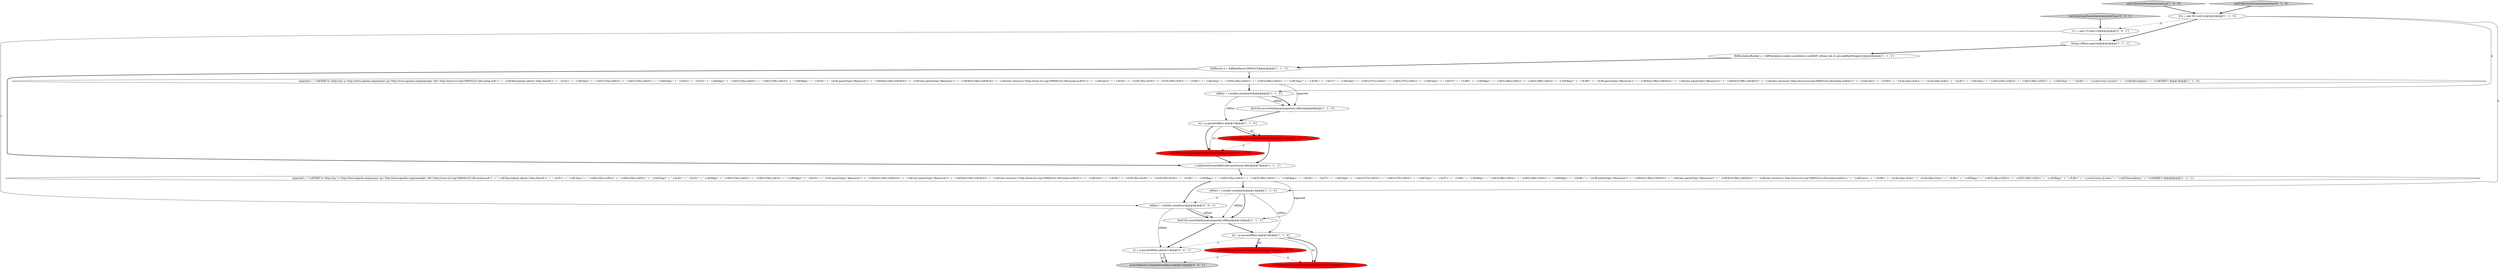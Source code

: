 digraph {
13 [style = filled, label = "b2 = p.parse(rdfXml,)@@@10@@@['1', '1', '0']", fillcolor = white, shape = ellipse image = "AAA0AAABBB1BBB"];
12 [style = filled, label = "rdfXml = s.build().serialize(b)@@@8@@@['1', '1', '0']", fillcolor = white, shape = ellipse image = "AAA0AAABBB1BBB"];
7 [style = filled, label = "RdfParser p = RdfXmlParser.DEFAULT@@@6@@@['1', '1', '1']", fillcolor = white, shape = ellipse image = "AAA0AAABBB1BBB"];
8 [style = filled, label = "testCollectionFormatAnnotations['1', '0', '0']", fillcolor = lightgray, shape = diamond image = "AAA0AAABBB1BBB"];
22 [style = filled, label = "c2 = p.parse(rdfXml,)@@@11@@@['0', '0', '1']", fillcolor = white, shape = ellipse image = "AAA0AAABBB3BBB"];
15 [style = filled, label = "expected = \"<rdf:RDF b='http://ns/' j='http://www.apache.org/juneau/' jp='http://www.apache.org/juneaubp/' rdf='http://www.w3.org/1999/02/22-rdf-syntax-ns#'>\" + \" <rdf:Description about='http://test/b'>\" + \" <b:f2>\" + \" <rdf:Seq>\" + \" <rdf:li>f2a</rdf:li>\" + \" <rdf:li>f2b</rdf:li>\" + \" </rdf:Seq>\" + \" </b:f2>\" + \" <b:f3>\" + \" <rdf:Bag>\" + \" <rdf:li>f3a</rdf:li>\" + \" <rdf:li>f3b</rdf:li>\" + \" </rdf:Bag>\" + \" </b:f3>\" + \" <b:f4 parseType='Resource'>\" + \" <rdf:first>f4a</rdf:first>\" + \" <rdf:rest parseType='Resource'>\" + \" <rdf:first>f4b</rdf:first>\" + \" <rdf:rest resource='http://www.w3.org/1999/02/22-rdf-syntax-ns#nil'/>\" + \" </rdf:rest>\" + \" </b:f4>\" + \" <b:f5>f5a</b:f5>\" + \" <b:f5>f5b</b:f5>\" + \" <b:f6>\" + \" <rdf:Seq>\" + \" <rdf:li>f6a</rdf:li>\" + \" <rdf:li>f6b</rdf:li>\" + \" </rdf:Seq>\" + \" </b:f6>\" + \" <b:f7>\" + \" <rdf:Seq>\" + \" <rdf:li>f7a</rdf:li>\" + \" <rdf:li>f7b</rdf:li>\" + \" </rdf:Seq>\" + \" </b:f7>\" + \" <b:f8>\" + \" <rdf:Bag>\" + \" <rdf:li>f8a</rdf:li>\" + \" <rdf:li>f8b</rdf:li>\" + \" </rdf:Bag>\" + \" </b:f8>\" + \" <b:f9 parseType='Resource'>\" + \" <rdf:first>f9a</rdf:first>\" + \" <rdf:rest parseType='Resource'>\" + \" <rdf:first>f9b</rdf:first>\" + \" <rdf:rest resource='http://www.w3.org/1999/02/22-rdf-syntax-ns#nil'/>\" + \" </rdf:rest>\" + \" </b:f9>\" + \" <b:fa>faa</b:fa>\" + \" <b:fa>fab</b:fa>\" + \" <b:fb>\" + \" <rdf:Seq>\" + \" <rdf:li>fba</rdf:li>\" + \" <rdf:li>fbb</rdf:li>\" + \" </rdf:Seq>\" + \" </b:fb>\" + \" <j:root>true</j:root>\" + \" </rdf:Description>\" + \"</rdf:RDF>\"@@@7@@@['1', '1', '0']", fillcolor = white, shape = ellipse image = "AAA0AAABBB1BBB"];
23 [style = filled, label = "testCollectionFormatAnnotationOnClass['0', '0', '1']", fillcolor = lightgray, shape = diamond image = "AAA0AAABBB3BBB"];
6 [style = filled, label = "assertObject(b).isSameSortedAs(b2)@@@11@@@['1', '0', '0']", fillcolor = red, shape = ellipse image = "AAA1AAABBB1BBB"];
17 [style = filled, label = "testCollectionFormatAnnotations['0', '1', '0']", fillcolor = lightgray, shape = diamond image = "AAA0AAABBB2BBB"];
3 [style = filled, label = "XmlUtils.assertXmlEquals(expected,rdfXml)@@@10@@@['1', '1', '1']", fillcolor = white, shape = ellipse image = "AAA0AAABBB1BBB"];
4 [style = filled, label = "String rdfXml,expected@@@4@@@['1', '1', '1']", fillcolor = white, shape = ellipse image = "AAA0AAABBB1BBB"];
10 [style = filled, label = "RdfSerializerBuilder s = RdfSerializer.create().xmlabbrev().set(RDF_rdfxml_tab,3).sq().addRootProperty()@@@5@@@['1', '1', '1']", fillcolor = white, shape = ellipse image = "AAA0AAABBB1BBB"];
16 [style = filled, label = "assertObject(b).isSameSortedJsonAs(b2)@@@11@@@['0', '1', '0']", fillcolor = red, shape = ellipse image = "AAA1AAABBB2BBB"];
5 [style = filled, label = "assertObject(b).isSameSortedAs(b2)@@@17@@@['1', '0', '0']", fillcolor = red, shape = ellipse image = "AAA1AAABBB1BBB"];
14 [style = filled, label = "b2 = p.parse(rdfXml,)@@@16@@@['1', '1', '0']", fillcolor = white, shape = ellipse image = "AAA0AAABBB1BBB"];
19 [style = filled, label = "assertObject(c).isSameSortedAs(c2)@@@12@@@['0', '0', '1']", fillcolor = lightgray, shape = ellipse image = "AAA0AAABBB3BBB"];
20 [style = filled, label = "C c = new C().init(),c2@@@3@@@['0', '0', '1']", fillcolor = white, shape = ellipse image = "AAA0AAABBB3BBB"];
0 [style = filled, label = "expected = \"<rdf:RDF b='http://ns/' j='http://www.apache.org/juneau/' jp='http://www.apache.org/juneaubp/' rdf='http://www.w3.org/1999/02/22-rdf-syntax-ns#'>\" + \" <rdf:Description about='http://test/b'>\" + \" <b:f2>\" + \" <rdf:Seq>\" + \" <rdf:li>f2a</rdf:li>\" + \" <rdf:li>f2b</rdf:li>\" + \" </rdf:Seq>\" + \" </b:f2>\" + \" <b:f3>\" + \" <rdf:Bag>\" + \" <rdf:li>f3a</rdf:li>\" + \" <rdf:li>f3b</rdf:li>\" + \" </rdf:Bag>\" + \" </b:f3>\" + \" <b:f4 parseType='Resource'>\" + \" <rdf:first>f4a</rdf:first>\" + \" <rdf:rest parseType='Resource'>\" + \" <rdf:first>f4b</rdf:first>\" + \" <rdf:rest resource='http://www.w3.org/1999/02/22-rdf-syntax-ns#nil'/>\" + \" </rdf:rest>\" + \" </b:f4>\" + \" <b:f5>f5a</b:f5>\" + \" <b:f5>f5b</b:f5>\" + \" <b:f6>\" + \" <rdf:Bag>\" + \" <rdf:li>f6a</rdf:li>\" + \" <rdf:li>f6b</rdf:li>\" + \" </rdf:Bag>\" + \" </b:f6>\" + \" <b:f7>\" + \" <rdf:Seq>\" + \" <rdf:li>f7a</rdf:li>\" + \" <rdf:li>f7b</rdf:li>\" + \" </rdf:Seq>\" + \" </b:f7>\" + \" <b:f8>\" + \" <rdf:Bag>\" + \" <rdf:li>f8a</rdf:li>\" + \" <rdf:li>f8b</rdf:li>\" + \" </rdf:Bag>\" + \" </b:f8>\" + \" <b:f9 parseType='Resource'>\" + \" <rdf:first>f9a</rdf:first>\" + \" <rdf:rest parseType='Resource'>\" + \" <rdf:first>f9b</rdf:first>\" + \" <rdf:rest resource='http://www.w3.org/1999/02/22-rdf-syntax-ns#nil'/>\" + \" </rdf:rest>\" + \" </b:f9>\" + \" <b:fa>faa</b:fa>\" + \" <b:fa>fab</b:fa>\" + \" <b:fb>\" + \" <rdf:Bag>\" + \" <rdf:li>fba</rdf:li>\" + \" <rdf:li>fbb</rdf:li>\" + \" </rdf:Bag>\" + \" </b:fb>\" + \" <j:root>true</j:root>\" + \" </rdf:Description>\" + \"</rdf:RDF>\"@@@8@@@['1', '1', '1']", fillcolor = white, shape = ellipse image = "AAA0AAABBB1BBB"];
9 [style = filled, label = "s.collectionFormat(RdfCollectionFormat.BAG)@@@7@@@['1', '1', '1']", fillcolor = white, shape = ellipse image = "AAA0AAABBB1BBB"];
2 [style = filled, label = "XmlUtils.assertXmlEquals(expected,rdfXml)@@@9@@@['1', '1', '0']", fillcolor = white, shape = ellipse image = "AAA0AAABBB1BBB"];
18 [style = filled, label = "assertObject(b).isSameSortedJsonAs(b2)@@@17@@@['0', '1', '0']", fillcolor = red, shape = ellipse image = "AAA1AAABBB2BBB"];
11 [style = filled, label = "rdfXml = s.build().serialize(b)@@@14@@@['1', '1', '0']", fillcolor = white, shape = ellipse image = "AAA0AAABBB1BBB"];
21 [style = filled, label = "rdfXml = s.build().serialize(c)@@@9@@@['0', '0', '1']", fillcolor = white, shape = ellipse image = "AAA0AAABBB3BBB"];
1 [style = filled, label = "B b = new B().init(),b2@@@3@@@['1', '1', '0']", fillcolor = white, shape = ellipse image = "AAA0AAABBB1BBB"];
15->2 [style = solid, label="expected"];
4->10 [style = bold, label=""];
1->4 [style = bold, label=""];
23->20 [style = bold, label=""];
9->0 [style = bold, label=""];
17->1 [style = bold, label=""];
12->2 [style = solid, label="rdfXml"];
22->19 [style = bold, label=""];
11->14 [style = solid, label="rdfXml"];
11->3 [style = solid, label="rdfXml"];
21->3 [style = solid, label="rdfXml"];
3->14 [style = bold, label=""];
14->18 [style = solid, label="b2"];
0->11 [style = bold, label=""];
1->11 [style = solid, label="b"];
22->19 [style = solid, label="c2"];
14->22 [style = dashed, label="0"];
0->21 [style = bold, label=""];
5->18 [style = dashed, label="0"];
3->22 [style = bold, label=""];
10->7 [style = bold, label=""];
13->16 [style = bold, label=""];
0->3 [style = solid, label="expected"];
20->4 [style = bold, label=""];
2->13 [style = bold, label=""];
1->20 [style = dashed, label="0"];
7->9 [style = bold, label=""];
8->1 [style = bold, label=""];
12->2 [style = bold, label=""];
6->16 [style = dashed, label="0"];
13->6 [style = solid, label="b2"];
12->13 [style = solid, label="rdfXml"];
11->3 [style = bold, label=""];
1->12 [style = solid, label="b"];
20->21 [style = solid, label="c"];
14->5 [style = solid, label="b2"];
7->15 [style = bold, label=""];
14->18 [style = bold, label=""];
15->12 [style = bold, label=""];
13->6 [style = bold, label=""];
6->9 [style = bold, label=""];
21->22 [style = solid, label="rdfXml"];
5->19 [style = dashed, label="0"];
13->16 [style = solid, label="b2"];
16->9 [style = bold, label=""];
21->3 [style = bold, label=""];
14->5 [style = bold, label=""];
11->21 [style = dashed, label="0"];
}

